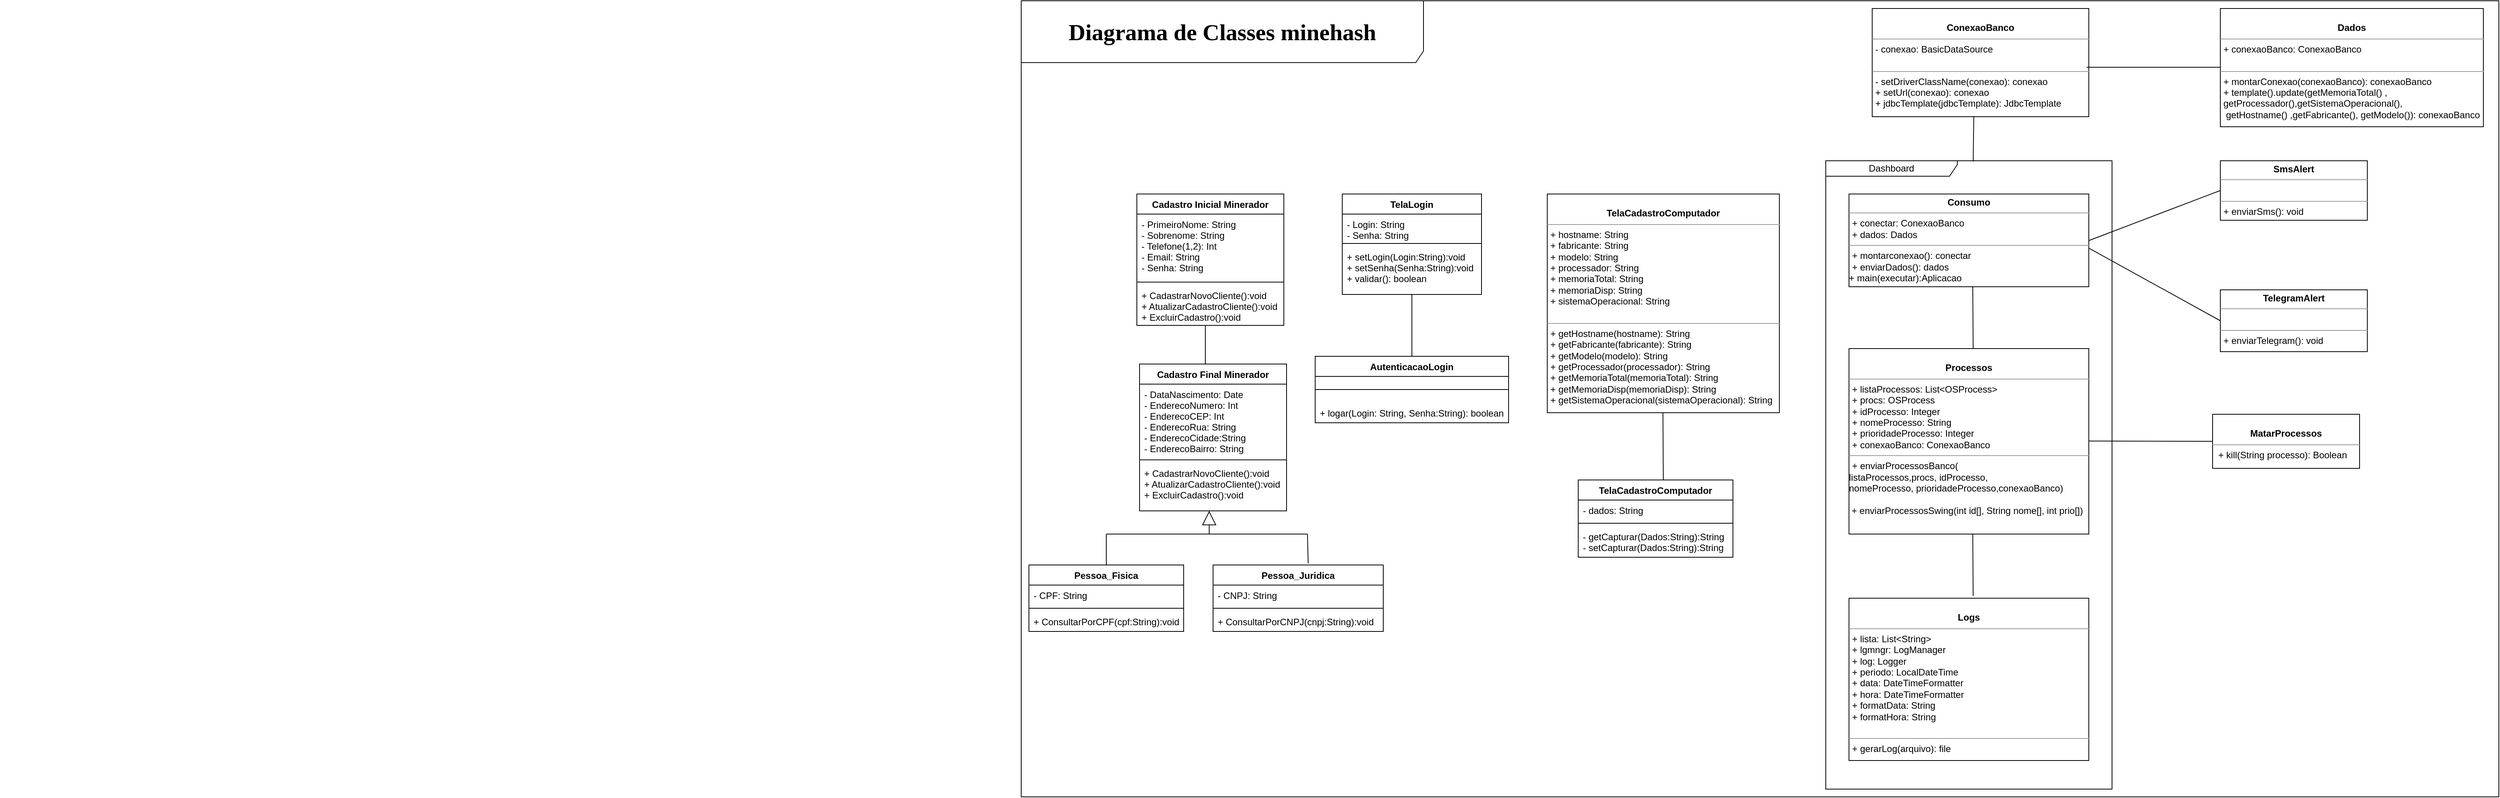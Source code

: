 <mxfile version="12.3.6" type="device" pages="1"><diagram id="K8pggiymTIH0gOorjGh-" name="Page-1"><mxGraphModel dx="1422" dy="741" grid="1" gridSize="10" guides="1" tooltips="1" connect="1" arrows="1" fold="1" page="1" pageScale="1" pageWidth="827" pageHeight="1169" math="0" shadow="0"><root><mxCell id="0"/><mxCell id="1" parent="0"/><mxCell id="ogdGDuMaEl5VPYKMzrBM-1" value="&lt;font style=&quot;font-size: 30px&quot;&gt;&lt;b&gt;Diagrama de Classes minehash&lt;/b&gt;&lt;/font&gt;" style="shape=umlFrame;whiteSpace=wrap;html=1;rounded=0;shadow=0;comic=0;labelBackgroundColor=none;strokeWidth=1;fontFamily=Verdana;fontSize=10;align=center;width=520;height=80;" parent="1" vertex="1"><mxGeometry x="1890" y="190" width="1910" height="1030" as="geometry"/></mxCell><mxCell id="ogdGDuMaEl5VPYKMzrBM-2" value="&lt;p style=&quot;margin: 0px ; margin-top: 4px ; text-align: center&quot;&gt;&lt;br&gt;&lt;b&gt;MatarProcessos&lt;/b&gt;&lt;/p&gt;&lt;hr size=&quot;1&quot;&gt;&lt;p style=&quot;margin: 0px ; margin-left: 4px&quot;&gt;&lt;/p&gt;&lt;p style=&quot;margin: 0px ; margin-left: 4px&quot;&gt;&amp;nbsp;+ kill(String processo): Boolean&lt;br&gt;&lt;br&gt;&lt;/p&gt;" style="verticalAlign=top;align=left;overflow=fill;fontSize=12;fontFamily=Helvetica;html=1;rounded=0;shadow=0;comic=0;labelBackgroundColor=none;strokeWidth=1" parent="1" vertex="1"><mxGeometry x="3430" y="725" width="190" height="70" as="geometry"/></mxCell><mxCell id="ogdGDuMaEl5VPYKMzrBM-3" value="&lt;p style=&quot;margin: 0px ; margin-top: 4px ; text-align: center&quot;&gt;&lt;br&gt;&lt;b&gt;Dados&lt;/b&gt;&lt;/p&gt;&lt;hr size=&quot;1&quot;&gt;&lt;p style=&quot;margin: 0px ; margin-left: 4px&quot;&gt;+ conexaoBanco: ConexaoBanco&lt;br&gt;&lt;br&gt;&lt;/p&gt;&lt;hr size=&quot;1&quot;&gt;&lt;p style=&quot;margin: 0px ; margin-left: 4px&quot;&gt;+ montarConexao(conexaoBanco): conexaoBanco&lt;br&gt;+ template().update(&lt;span&gt;getMemoriaTotal() ,&lt;/span&gt;&lt;/p&gt;&lt;p style=&quot;margin: 0px ; margin-left: 4px&quot;&gt;&lt;span&gt;getProcessador(),getSistemaOperacional(),&amp;nbsp;&lt;/span&gt;&lt;/p&gt;&lt;p style=&quot;margin: 0px ; margin-left: 4px&quot;&gt;&lt;span&gt;&amp;nbsp;getHostname() ,getFabricante(), getModelo()&lt;/span&gt;): conexaoBanco&amp;nbsp;&lt;/p&gt;" style="verticalAlign=top;align=left;overflow=fill;fontSize=12;fontFamily=Helvetica;html=1;rounded=0;shadow=0;comic=0;labelBackgroundColor=none;strokeWidth=1" parent="1" vertex="1"><mxGeometry x="3440" y="200" width="340" height="153" as="geometry"/></mxCell><mxCell id="ogdGDuMaEl5VPYKMzrBM-4" value="&lt;p style=&quot;margin: 0px ; margin-top: 4px ; text-align: center&quot;&gt;&lt;br&gt;&lt;b&gt;Processos&lt;/b&gt;&lt;/p&gt;&lt;hr size=&quot;1&quot;&gt;&lt;p style=&quot;margin: 0px ; margin-left: 4px&quot;&gt;+ listaProcessos: List&amp;lt;OSProcess&amp;gt;&lt;br&gt;+ procs: OSProcess&lt;/p&gt;&lt;p style=&quot;margin: 0px ; margin-left: 4px&quot;&gt;+ idProcesso: Integer&lt;/p&gt;&lt;p style=&quot;margin: 0px ; margin-left: 4px&quot;&gt;+ nomeProcesso: String&lt;/p&gt;&lt;p style=&quot;margin: 0px ; margin-left: 4px&quot;&gt;+ prioridadeProcesso: Integer&lt;/p&gt;&lt;p style=&quot;margin: 0px ; margin-left: 4px&quot;&gt;+ conexaoBanco: ConexaoBanco&lt;/p&gt;&lt;hr size=&quot;1&quot;&gt;&lt;p style=&quot;margin: 0px ; margin-left: 4px&quot;&gt;+ enviarProcessosBanco(&lt;/p&gt;listaProcessos,procs, idProcesso,&lt;br&gt;nomeProcesso, prioridadeProcesso,conexaoBanco)&lt;br&gt;&lt;span&gt;&lt;br&gt;&amp;nbsp;&lt;/span&gt;&lt;span&gt;+ enviarProcessosSwing(&lt;/span&gt;int id[], String nome[], int prio[])" style="verticalAlign=top;align=left;overflow=fill;fontSize=12;fontFamily=Helvetica;html=1;rounded=0;shadow=0;comic=0;labelBackgroundColor=none;strokeWidth=1" parent="1" vertex="1"><mxGeometry x="2960" y="640" width="310" height="240" as="geometry"/></mxCell><mxCell id="ogdGDuMaEl5VPYKMzrBM-6" value="&lt;p style=&quot;margin: 0px ; margin-top: 4px ; text-align: center&quot;&gt;&lt;b&gt;Consumo&lt;/b&gt;&lt;/p&gt;&lt;hr size=&quot;1&quot;&gt;&lt;p style=&quot;margin: 0px ; margin-left: 4px&quot;&gt;+ conectar: ConexaoBanco&lt;/p&gt;&lt;p style=&quot;margin: 0px ; margin-left: 4px&quot;&gt;+ dados: Dados&lt;/p&gt;&lt;hr size=&quot;1&quot;&gt;&lt;p style=&quot;margin: 0px ; margin-left: 4px&quot;&gt;+ montarconexao(): conectar&lt;br&gt;+ enviarDados(): dados&lt;/p&gt;&lt;span style=&quot;text-align: center&quot;&gt;&lt;div style=&quot;text-align: left&quot;&gt;&lt;/div&gt;&lt;/span&gt;+ main(executar):Aplicacao" style="verticalAlign=top;align=left;overflow=fill;fontSize=12;fontFamily=Helvetica;html=1;rounded=0;shadow=0;comic=0;labelBackgroundColor=none;strokeWidth=1" parent="1" vertex="1"><mxGeometry x="2960" y="440" width="310" height="120" as="geometry"/></mxCell><mxCell id="ogdGDuMaEl5VPYKMzrBM-7" value="&lt;p style=&quot;margin: 0px ; margin-top: 4px ; text-align: center&quot;&gt;&lt;br&gt;&lt;b&gt;TelaCadastroComputador&lt;/b&gt;&lt;br&gt;&lt;/p&gt;&lt;hr size=&quot;1&quot;&gt;&lt;p style=&quot;margin: 0px ; margin-left: 4px&quot;&gt;+ hostname: String&lt;br&gt;+ fabricante: String&lt;/p&gt;&lt;p style=&quot;margin: 0px ; margin-left: 4px&quot;&gt;+ modelo: String&lt;/p&gt;&lt;p style=&quot;margin: 0px ; margin-left: 4px&quot;&gt;+ processador: String&lt;/p&gt;&lt;p style=&quot;margin: 0px ; margin-left: 4px&quot;&gt;+ memoriaTotal: String&lt;/p&gt;&lt;p style=&quot;margin: 0px ; margin-left: 4px&quot;&gt;+ memoriaDisp: String&lt;/p&gt;&lt;p style=&quot;margin: 0px ; margin-left: 4px&quot;&gt;+ sistemaOperacional: String&lt;/p&gt;&lt;p style=&quot;margin: 0px ; margin-left: 4px&quot;&gt;&lt;br&gt;&lt;/p&gt;&lt;hr size=&quot;1&quot;&gt;&lt;p style=&quot;margin: 0px ; margin-left: 4px&quot;&gt;+ getHostname(hostname): String&lt;br&gt;+ getFabricante(fabricante): String&lt;/p&gt;&lt;p style=&quot;margin: 0px ; margin-left: 4px&quot;&gt;+ getModelo(modelo): String&lt;/p&gt;&lt;p style=&quot;margin: 0px ; margin-left: 4px&quot;&gt;+ getProcessador(processador): String&lt;/p&gt;&lt;p style=&quot;margin: 0px ; margin-left: 4px&quot;&gt;+ getMemoriaTotal(memoriaTotal): String&lt;/p&gt;&lt;p style=&quot;margin: 0px ; margin-left: 4px&quot;&gt;+ getMemoriaDisp(memoriaDisp): String&lt;/p&gt;&lt;p style=&quot;margin: 0px ; margin-left: 4px&quot;&gt;+ getSistemaOperacional(sistemaOperacional): String&lt;/p&gt;&lt;p style=&quot;margin: 0px ; margin-left: 4px&quot;&gt;&lt;br&gt;&lt;/p&gt;" style="verticalAlign=top;align=left;overflow=fill;fontSize=12;fontFamily=Helvetica;html=1;rounded=0;shadow=0;comic=0;labelBackgroundColor=none;strokeWidth=1" parent="1" vertex="1"><mxGeometry x="2570" y="440" width="300" height="283" as="geometry"/></mxCell><mxCell id="ogdGDuMaEl5VPYKMzrBM-8" value="&lt;p style=&quot;margin: 4px 0px 0px ; text-align: center&quot;&gt;&lt;br&gt;&lt;b&gt;ConexaoBanco&lt;/b&gt;&lt;/p&gt;&lt;hr size=&quot;1&quot;&gt;&lt;p style=&quot;margin: 0px ; margin-left: 4px&quot;&gt;- conexao: BasicDataSource&lt;br&gt;&lt;br&gt;&lt;/p&gt;&lt;hr size=&quot;1&quot;&gt;&lt;p style=&quot;margin: 0px ; margin-left: 4px&quot;&gt;- setDriverClassName(conexao): conexao&lt;br&gt;+ setUrl(conexao): conexao&lt;/p&gt;&lt;p style=&quot;margin: 0px ; margin-left: 4px&quot;&gt;+ jdbcTemplate(jdbcTemplate):&amp;nbsp;JdbcTemplate&lt;br&gt;&lt;/p&gt;&lt;p style=&quot;margin: 0px ; margin-left: 4px&quot;&gt;&lt;br&gt;&lt;/p&gt;" style="verticalAlign=top;align=left;overflow=fill;fontSize=12;fontFamily=Helvetica;html=1;rounded=0;shadow=0;comic=0;labelBackgroundColor=none;strokeWidth=1" parent="1" vertex="1"><mxGeometry x="2990" y="200" width="280" height="140" as="geometry"/></mxCell><mxCell id="ogdGDuMaEl5VPYKMzrBM-11" value="&lt;p style=&quot;margin: 0px ; margin-top: 4px ; text-align: center&quot;&gt;&lt;br&gt;&lt;b&gt;Logs&lt;/b&gt;&lt;/p&gt;&lt;hr size=&quot;1&quot;&gt;&lt;p style=&quot;margin: 0px ; margin-left: 4px&quot;&gt;+ lista: List&amp;lt;String&amp;gt;&lt;/p&gt;&lt;p style=&quot;margin: 0px ; margin-left: 4px&quot;&gt;+ lgmngr: LogManager&lt;/p&gt;&lt;p style=&quot;margin: 0px ; margin-left: 4px&quot;&gt;+&amp;nbsp;log:&amp;nbsp;Logger&lt;/p&gt;&lt;p style=&quot;margin: 0px ; margin-left: 4px&quot;&gt;+&amp;nbsp;periodo:&amp;nbsp;LocalDateTime&lt;/p&gt;&lt;p style=&quot;margin: 0px ; margin-left: 4px&quot;&gt;+&amp;nbsp;data:&amp;nbsp;DateTimeFormatter&lt;/p&gt;&lt;p style=&quot;margin: 0px ; margin-left: 4px&quot;&gt;+&amp;nbsp;hora: DateTimeFormatter&lt;/p&gt;&lt;p style=&quot;margin: 0px ; margin-left: 4px&quot;&gt;+&amp;nbsp;formatData:&amp;nbsp;String&lt;/p&gt;&lt;p style=&quot;margin: 0px ; margin-left: 4px&quot;&gt;+&amp;nbsp;formatHora:&amp;nbsp;String&lt;/p&gt;&lt;p style=&quot;margin: 0px ; margin-left: 4px&quot;&gt;&lt;br&gt;&lt;/p&gt;&lt;hr size=&quot;1&quot;&gt;&lt;p style=&quot;margin: 0px ; margin-left: 4px&quot;&gt;+&amp;nbsp;gerarLog(arquivo): file&lt;/p&gt;" style="verticalAlign=top;align=left;overflow=fill;fontSize=12;fontFamily=Helvetica;html=1;rounded=0;shadow=0;comic=0;labelBackgroundColor=none;strokeWidth=1" parent="1" vertex="1"><mxGeometry x="2960" y="963" width="310" height="210" as="geometry"/></mxCell><mxCell id="ogdGDuMaEl5VPYKMzrBM-19" value="TelaLogin" style="swimlane;fontStyle=1;align=center;verticalAlign=top;childLayout=stackLayout;horizontal=1;startSize=26;horizontalStack=0;resizeParent=1;resizeParentMax=0;resizeLast=0;collapsible=1;marginBottom=0;" parent="1" vertex="1"><mxGeometry x="2305" y="440" width="180" height="130" as="geometry"/></mxCell><mxCell id="ogdGDuMaEl5VPYKMzrBM-20" value="- Login: String &#10;- Senha: String " style="text;strokeColor=none;fillColor=none;align=left;verticalAlign=top;spacingLeft=4;spacingRight=4;overflow=hidden;rotatable=0;points=[[0,0.5],[1,0.5]];portConstraint=eastwest;" parent="ogdGDuMaEl5VPYKMzrBM-19" vertex="1"><mxGeometry y="26" width="180" height="34" as="geometry"/></mxCell><mxCell id="ogdGDuMaEl5VPYKMzrBM-21" value="" style="line;strokeWidth=1;fillColor=none;align=left;verticalAlign=middle;spacingTop=-1;spacingLeft=3;spacingRight=3;rotatable=0;labelPosition=right;points=[];portConstraint=eastwest;" parent="ogdGDuMaEl5VPYKMzrBM-19" vertex="1"><mxGeometry y="60" width="180" height="8" as="geometry"/></mxCell><mxCell id="ogdGDuMaEl5VPYKMzrBM-22" value="+ setLogin(Login:String):void&#10;+ setSenha(Senha:String):void&#10;+ validar(): boolean" style="text;strokeColor=none;fillColor=none;align=left;verticalAlign=top;spacingLeft=4;spacingRight=4;overflow=hidden;rotatable=0;points=[[0,0.5],[1,0.5]];portConstraint=eastwest;" parent="ogdGDuMaEl5VPYKMzrBM-19" vertex="1"><mxGeometry y="68" width="180" height="62" as="geometry"/></mxCell><mxCell id="ogdGDuMaEl5VPYKMzrBM-23" value="AutenticacaoLogin" style="swimlane;fontStyle=1;align=center;verticalAlign=top;childLayout=stackLayout;horizontal=1;startSize=26;horizontalStack=0;resizeParent=1;resizeParentMax=0;resizeLast=0;collapsible=1;marginBottom=0;" parent="1" vertex="1"><mxGeometry x="2270" y="650" width="250" height="86" as="geometry"/></mxCell><mxCell id="ogdGDuMaEl5VPYKMzrBM-24" value="" style="line;strokeWidth=1;fillColor=none;align=left;verticalAlign=middle;spacingTop=-1;spacingLeft=3;spacingRight=3;rotatable=0;labelPosition=right;points=[];portConstraint=eastwest;" parent="ogdGDuMaEl5VPYKMzrBM-23" vertex="1"><mxGeometry y="26" width="250" height="34" as="geometry"/></mxCell><mxCell id="ogdGDuMaEl5VPYKMzrBM-25" value="+ logar(Login: String, Senha:String): boolean&#10;" style="text;strokeColor=none;fillColor=none;align=left;verticalAlign=top;spacingLeft=4;spacingRight=4;overflow=hidden;rotatable=0;points=[[0,0.5],[1,0.5]];portConstraint=eastwest;" parent="ogdGDuMaEl5VPYKMzrBM-23" vertex="1"><mxGeometry y="60" width="250" height="26" as="geometry"/></mxCell><mxCell id="ogdGDuMaEl5VPYKMzrBM-29" value="TelaCadastroComputador" style="swimlane;fontStyle=1;align=center;verticalAlign=top;childLayout=stackLayout;horizontal=1;startSize=26;horizontalStack=0;resizeParent=1;resizeParentMax=0;resizeLast=0;collapsible=1;marginBottom=0;" parent="1" vertex="1"><mxGeometry x="2610" y="810" width="200" height="100" as="geometry"/></mxCell><mxCell id="ogdGDuMaEl5VPYKMzrBM-30" value="- dados: String" style="text;strokeColor=none;fillColor=none;align=left;verticalAlign=top;spacingLeft=4;spacingRight=4;overflow=hidden;rotatable=0;points=[[0,0.5],[1,0.5]];portConstraint=eastwest;" parent="ogdGDuMaEl5VPYKMzrBM-29" vertex="1"><mxGeometry y="26" width="200" height="26" as="geometry"/></mxCell><mxCell id="ogdGDuMaEl5VPYKMzrBM-31" value="" style="line;strokeWidth=1;fillColor=none;align=left;verticalAlign=middle;spacingTop=-1;spacingLeft=3;spacingRight=3;rotatable=0;labelPosition=right;points=[];portConstraint=eastwest;" parent="ogdGDuMaEl5VPYKMzrBM-29" vertex="1"><mxGeometry y="52" width="200" height="8" as="geometry"/></mxCell><mxCell id="ogdGDuMaEl5VPYKMzrBM-32" value="- getCapturar(Dados:String):String&#10;- setCapturar(Dados:String):String" style="text;strokeColor=none;fillColor=none;align=left;verticalAlign=top;spacingLeft=4;spacingRight=4;overflow=hidden;rotatable=0;points=[[0,0.5],[1,0.5]];portConstraint=eastwest;" parent="ogdGDuMaEl5VPYKMzrBM-29" vertex="1"><mxGeometry y="60" width="200" height="40" as="geometry"/></mxCell><mxCell id="ogdGDuMaEl5VPYKMzrBM-37" value="&lt;span style=&quot;color: rgba(0 , 0 , 0 , 0) ; font-family: monospace ; font-size: 0px&quot;&gt;%3CmxGraphModel%3E%3Croot%3E%3CmxCell%20id%3D%220%22%2F%3E%3CmxCell%20id%3D%221%22%20parent%3D%220%22%2F%3E%3CmxCell%20id%3D%222%22%20value%3D%22Cadastro%20Inicial%20Cliente%C2%A0%22%20style%3D%22swimlane%3BfontStyle%3D1%3Balign%3Dcenter%3BverticalAlign%3Dtop%3BchildLayout%3DstackLayout%3Bhorizontal%3D1%3BstartSize%3D26%3BhorizontalStack%3D0%3BresizeParent%3D1%3BresizeParentMax%3D0%3BresizeLast%3D0%3Bcollapsible%3D1%3BmarginBottom%3D0%3B%22%20vertex%3D%221%22%20parent%3D%221%22%3E%3CmxGeometry%20x%3D%22859.5%22%20y%3D%22480%22%20width%3D%22190%22%20height%3D%22170%22%20as%3D%22geometry%22%2F%3E%3C%2FmxCell%3E%3CmxCell%20id%3D%223%22%20value%3D%22-%20PrimeiroNome%3A%20String%26%2310%3B-%20Sobrenome%3A%20String%26%2310%3B-%20Telefone(1%2C2)%3A%20Int%26%2310%3B-%20Email%3A%20String%26%2310%3B-%20Senha%3A%20String%C2%A0%C2%A0%22%20style%3D%22text%3BstrokeColor%3Dnone%3BfillColor%3Dnone%3Balign%3Dleft%3BverticalAlign%3Dtop%3BspacingLeft%3D4%3BspacingRight%3D4%3Boverflow%3Dhidden%3Brotatable%3D0%3Bpoints%3D%5B%5B0%2C0.5%5D%2C%5B1%2C0.5%5D%5D%3BportConstraint%3Deastwest%3B%22%20vertex%3D%221%22%20parent%3D%222%22%3E%3CmxGeometry%20y%3D%2226%22%20width%3D%22190%22%20height%3D%2284%22%20as%3D%22geometry%22%2F%3E%3C%2FmxCell%3E%3CmxCell%20id%3D%224%22%20value%3D%22%22%20style%3D%22line%3BstrokeWidth%3D1%3BfillColor%3Dnone%3Balign%3Dleft%3BverticalAlign%3Dmiddle%3BspacingTop%3D-1%3BspacingLeft%3D3%3BspacingRight%3D3%3Brotatable%3D0%3BlabelPosition%3Dright%3Bpoints%3D%5B%5D%3BportConstraint%3Deastwest%3B%22%20vertex%3D%221%22%20parent%3D%222%22%3E%3CmxGeometry%20y%3D%22110%22%20width%3D%22190%22%20height%3D%228%22%20as%3D%22geometry%22%2F%3E%3C%2FmxCell%3E%3CmxCell%20id%3D%225%22%20value%3D%22%2B%20CadastrarNovoCliente()%3Avoid%26%2310%3B%2B%20AtualizarCadastroCliente()%3Avoid%26%2310%3B%2B%20ExcluirCadastro()%3Avoid%26%2310%3B%26%2310%3B%22%20style%3D%22text%3BstrokeColor%3Dnone%3BfillColor%3Dnone%3Balign%3Dleft%3BverticalAlign%3Dtop%3BspacingLeft%3D4%3BspacingRight%3D4%3Boverflow%3Dhidden%3Brotatable%3D0%3Bpoints%3D%5B%5B0%2C0.5%5D%2C%5B1%2C0.5%5D%5D%3BportConstraint%3Deastwest%3B%22%20vertex%3D%221%22%20parent%3D%222%22%3E%3CmxGeometry%20y%3D%22118%22%20width%3D%22190%22%20height%3D%2252%22%20as%3D%22geometry%22%2F%3E%3C%2FmxCell%3E%3CmxCell%20id%3D%226%22%20value%3D%22Cadastro%20Final%20Cliente%22%20style%3D%22swimlane%3BfontStyle%3D1%3Balign%3Dcenter%3BverticalAlign%3Dtop%3BchildLayout%3DstackLayout%3Bhorizontal%3D1%3BstartSize%3D26%3BhorizontalStack%3D0%3BresizeParent%3D1%3BresizeParentMax%3D0%3BresizeLast%3D0%3Bcollapsible%3D1%3BmarginBottom%3D0%3B%22%20vertex%3D%221%22%20parent%3D%221%22%3E%3CmxGeometry%20x%3D%22863%22%20y%3D%22700%22%20width%3D%22190%22%20height%3D%22190%22%20as%3D%22geometry%22%2F%3E%3C%2FmxCell%3E%3CmxCell%20id%3D%227%22%20value%3D%22-%20DataNascimento%3A%20Date%26%2310%3B-%20EnderecoNumero%3A%20Int%26%2310%3B-%20EnderecoCEP%3A%20Int%26%2310%3B-%20EnderecoRua%3A%20String%26%2310%3B-%20EnderecoCidade%3AString%26%2310%3B-%20EnderecoBairro%3A%20String%26%2310%3B%26%2310%3B%22%20style%3D%22text%3BstrokeColor%3Dnone%3BfillColor%3Dnone%3Balign%3Dleft%3BverticalAlign%3Dtop%3BspacingLeft%3D4%3BspacingRight%3D4%3Boverflow%3Dhidden%3Brotatable%3D0%3Bpoints%3D%5B%5B0%2C0.5%5D%2C%5B1%2C0.5%5D%5D%3BportConstraint%3Deastwest%3B%22%20vertex%3D%221%22%20parent%3D%226%22%3E%3CmxGeometry%20y%3D%2226%22%20width%3D%22190%22%20height%3D%2294%22%20as%3D%22geometry%22%2F%3E%3C%2FmxCell%3E%3CmxCell%20id%3D%228%22%20value%3D%22%22%20style%3D%22line%3BstrokeWidth%3D1%3BfillColor%3Dnone%3Balign%3Dleft%3BverticalAlign%3Dmiddle%3BspacingTop%3D-1%3BspacingLeft%3D3%3BspacingRight%3D3%3Brotatable%3D0%3BlabelPosition%3Dright%3Bpoints%3D%5B%5D%3BportConstraint%3Deastwest%3B%22%20vertex%3D%221%22%20parent%3D%226%22%3E%3CmxGeometry%20y%3D%22120%22%20width%3D%22190%22%20height%3D%228%22%20as%3D%22geometry%22%2F%3E%3C%2FmxCell%3E%3CmxCell%20id%3D%229%22%20value%3D%22%2B%20CadastrarNovoCliente()%3Avoid%26%2310%3B%2B%20AtualizarCadastroCliente()%3Avoid%26%2310%3B%2B%20ExcluirCadastro()%3Avoid%26%2310%3B%22%20style%3D%22text%3BstrokeColor%3Dnone%3BfillColor%3Dnone%3Balign%3Dleft%3BverticalAlign%3Dtop%3BspacingLeft%3D4%3BspacingRight%3D4%3Boverflow%3Dhidden%3Brotatable%3D0%3Bpoints%3D%5B%5B0%2C0.5%5D%2C%5B1%2C0.5%5D%5D%3BportConstraint%3Deastwest%3B%22%20vertex%3D%221%22%20parent%3D%226%22%3E%3CmxGeometry%20y%3D%22128%22%20width%3D%22190%22%20height%3D%2262%22%20as%3D%22geometry%22%2F%3E%3C%2FmxCell%3E%3CmxCell%20id%3D%2210%22%20value%3D%22Pessoa_Fisica%22%20style%3D%22swimlane%3BfontStyle%3D1%3Balign%3Dcenter%3BverticalAlign%3Dtop%3BchildLayout%3DstackLayout%3Bhorizontal%3D1%3BstartSize%3D26%3BhorizontalStack%3D0%3BresizeParent%3D1%3BresizeParentMax%3D0%3BresizeLast%3D0%3Bcollapsible%3D1%3BmarginBottom%3D0%3B%22%20vertex%3D%221%22%20parent%3D%221%22%3E%3CmxGeometry%20x%3D%22720%22%20y%3D%22940%22%20width%3D%22200%22%20height%3D%2286%22%20as%3D%22geometry%22%2F%3E%3C%2FmxCell%3E%3CmxCell%20id%3D%2211%22%20value%3D%22-%20CPF%3A%20String%22%20style%3D%22text%3BstrokeColor%3Dnone%3BfillColor%3Dnone%3Balign%3Dleft%3BverticalAlign%3Dtop%3BspacingLeft%3D4%3BspacingRight%3D4%3Boverflow%3Dhidden%3Brotatable%3D0%3Bpoints%3D%5B%5B0%2C0.5%5D%2C%5B1%2C0.5%5D%5D%3BportConstraint%3Deastwest%3B%22%20vertex%3D%221%22%20parent%3D%2210%22%3E%3CmxGeometry%20y%3D%2226%22%20width%3D%22200%22%20height%3D%2226%22%20as%3D%22geometry%22%2F%3E%3C%2FmxCell%3E%3CmxCell%20id%3D%2212%22%20value%3D%22%22%20style%3D%22line%3BstrokeWidth%3D1%3BfillColor%3Dnone%3Balign%3Dleft%3BverticalAlign%3Dmiddle%3BspacingTop%3D-1%3BspacingLeft%3D3%3BspacingRight%3D3%3Brotatable%3D0%3BlabelPosition%3Dright%3Bpoints%3D%5B%5D%3BportConstraint%3Deastwest%3B%22%20vertex%3D%221%22%20parent%3D%2210%22%3E%3CmxGeometry%20y%3D%2252%22%20width%3D%22200%22%20height%3D%228%22%20as%3D%22geometry%22%2F%3E%3C%2FmxCell%3E%3CmxCell%20id%3D%2213%22%20value%3D%22%2B%20ConsultarPorCPF(cpf%3AString)%3Avoid%22%20style%3D%22text%3BstrokeColor%3Dnone%3BfillColor%3Dnone%3Balign%3Dleft%3BverticalAlign%3Dtop%3BspacingLeft%3D4%3BspacingRight%3D4%3Boverflow%3Dhidden%3Brotatable%3D0%3Bpoints%3D%5B%5B0%2C0.5%5D%2C%5B1%2C0.5%5D%5D%3BportConstraint%3Deastwest%3B%22%20vertex%3D%221%22%20parent%3D%2210%22%3E%3CmxGeometry%20y%3D%2260%22%20width%3D%22200%22%20height%3D%2226%22%20as%3D%22geometry%22%2F%3E%3C%2FmxCell%3E%3CmxCell%20id%3D%2214%22%20value%3D%22Pessoa_Juridica%22%20style%3D%22swimlane%3BfontStyle%3D1%3Balign%3Dcenter%3BverticalAlign%3Dtop%3BchildLayout%3DstackLayout%3Bhorizontal%3D1%3BstartSize%3D26%3BhorizontalStack%3D0%3BresizeParent%3D1%3BresizeParentMax%3D0%3BresizeLast%3D0%3Bcollapsible%3D1%3BmarginBottom%3D0%3B%22%20vertex%3D%221%22%20parent%3D%221%22%3E%3CmxGeometry%20x%3D%22960%22%20y%3D%22940%22%20width%3D%22220%22%20height%3D%2286%22%20as%3D%22geometry%22%2F%3E%3C%2FmxCell%3E%3CmxCell%20id%3D%2215%22%20value%3D%22-%20CNPJ%3A%20String%C2%A0%22%20style%3D%22text%3BstrokeColor%3Dnone%3BfillColor%3Dnone%3Balign%3Dleft%3BverticalAlign%3Dtop%3BspacingLeft%3D4%3BspacingRight%3D4%3Boverflow%3Dhidden%3Brotatable%3D0%3Bpoints%3D%5B%5B0%2C0.5%5D%2C%5B1%2C0.5%5D%5D%3BportConstraint%3Deastwest%3B%22%20vertex%3D%221%22%20parent%3D%2214%22%3E%3CmxGeometry%20y%3D%2226%22%20width%3D%22220%22%20height%3D%2226%22%20as%3D%22geometry%22%2F%3E%3C%2FmxCell%3E%3CmxCell%20id%3D%2216%22%20value%3D%22%22%20style%3D%22line%3BstrokeWidth%3D1%3BfillColor%3Dnone%3Balign%3Dleft%3BverticalAlign%3Dmiddle%3BspacingTop%3D-1%3BspacingLeft%3D3%3BspacingRight%3D3%3Brotatable%3D0%3BlabelPosition%3Dright%3Bpoints%3D%5B%5D%3BportConstraint%3Deastwest%3B%22%20vertex%3D%221%22%20parent%3D%2214%22%3E%3CmxGeometry%20y%3D%2252%22%20width%3D%22220%22%20height%3D%228%22%20as%3D%22geometry%22%2F%3E%3C%2FmxCell%3E%3CmxCell%20id%3D%2217%22%20value%3D%22%2B%20ConsultarPorCNPJ(cnpj%3AString)%3Avoid%22%20style%3D%22text%3BstrokeColor%3Dnone%3BfillColor%3Dnone%3Balign%3Dleft%3BverticalAlign%3Dtop%3BspacingLeft%3D4%3BspacingRight%3D4%3Boverflow%3Dhidden%3Brotatable%3D0%3Bpoints%3D%5B%5B0%2C0.5%5D%2C%5B1%2C0.5%5D%5D%3BportConstraint%3Deastwest%3B%22%20vertex%3D%221%22%20parent%3D%2214%22%3E%3CmxGeometry%20y%3D%2260%22%20width%3D%22220%22%20height%3D%2226%22%20as%3D%22geometry%22%2F%3E%3C%2FmxCell%3E%3CmxCell%20id%3D%2218%22%20value%3D%22%22%20style%3D%22endArrow%3Dblock%3BendSize%3D16%3BendFill%3D0%3Bhtml%3D1%3B%22%20edge%3D%221%22%20parent%3D%221%22%3E%3CmxGeometry%20x%3D%221%22%20y%3D%22-215%22%20width%3D%22160%22%20relative%3D%221%22%20as%3D%22geometry%22%3E%3CmxPoint%20x%3D%22953%22%20y%3D%22920%22%20as%3D%22sourcePoint%22%2F%3E%3CmxPoint%20x%3D%22953%22%20y%3D%22890%22%20as%3D%22targetPoint%22%2F%3E%3CmxPoint%20x%3D%22190%22%20y%3D%22-115%22%20as%3D%22offset%22%2F%3E%3C%2FmxGeometry%3E%3C%2FmxCell%3E%3CmxCell%20id%3D%2219%22%20value%3D%22%22%20style%3D%22endArrow%3Dnone%3Bhtml%3D1%3BedgeStyle%3DorthogonalEdgeStyle%3B%22%20edge%3D%221%22%20parent%3D%221%22%3E%3CmxGeometry%20relative%3D%221%22%20as%3D%22geometry%22%3E%3CmxPoint%20x%3D%22820%22%20y%3D%22920%22%20as%3D%22sourcePoint%22%2F%3E%3CmxPoint%20x%3D%221080%22%20y%3D%22920%22%20as%3D%22targetPoint%22%2F%3E%3C%2FmxGeometry%3E%3C%2FmxCell%3E%3CmxCell%20id%3D%2220%22%20value%3D%22%22%20style%3D%22resizable%3D0%3Bhtml%3D1%3Balign%3Dleft%3BverticalAlign%3Dbottom%3BlabelBackgroundColor%3D%23ffffff%3BfontSize%3D10%3B%22%20connectable%3D%220%22%20vertex%3D%221%22%20parent%3D%2219%22%3E%3CmxGeometry%20x%3D%22-1%22%20relative%3D%221%22%20as%3D%22geometry%22%2F%3E%3C%2FmxCell%3E%3CmxCell%20id%3D%2221%22%20value%3D%22%22%20style%3D%22resizable%3D0%3Bhtml%3D1%3Balign%3Dright%3BverticalAlign%3Dbottom%3BlabelBackgroundColor%3D%23ffffff%3BfontSize%3D10%3B%22%20connectable%3D%220%22%20vertex%3D%221%22%20parent%3D%2219%22%3E%3CmxGeometry%20x%3D%221%22%20relative%3D%221%22%20as%3D%22geometry%22%2F%3E%3C%2FmxCell%3E%3CmxCell%20id%3D%2222%22%20value%3D%22%22%20style%3D%22endArrow%3Dnone%3Bhtml%3D1%3B%22%20edge%3D%221%22%20parent%3D%221%22%3E%3CmxGeometry%20width%3D%2250%22%20height%3D%2250%22%20relative%3D%221%22%20as%3D%22geometry%22%3E%3CmxPoint%20x%3D%22820%22%20y%3D%22940%22%20as%3D%22sourcePoint%22%2F%3E%3CmxPoint%20x%3D%22820%22%20y%3D%22920%22%20as%3D%22targetPoint%22%2F%3E%3C%2FmxGeometry%3E%3C%2FmxCell%3E%3CmxCell%20id%3D%2223%22%20value%3D%22%22%20style%3D%22endArrow%3Dnone%3Bhtml%3D1%3B%22%20edge%3D%221%22%20parent%3D%221%22%3E%3CmxGeometry%20width%3D%2250%22%20height%3D%2250%22%20relative%3D%221%22%20as%3D%22geometry%22%3E%3CmxPoint%20x%3D%221080%22%20y%3D%22940%22%20as%3D%22sourcePoint%22%2F%3E%3CmxPoint%20x%3D%221080%22%20y%3D%22920%22%20as%3D%22targetPoint%22%2F%3E%3C%2FmxGeometry%3E%3C%2FmxCell%3E%3CmxCell%20id%3D%2224%22%20value%3D%22%22%20style%3D%22endArrow%3Dopen%3Bhtml%3D1%3BendSize%3D12%3BstartArrow%3DdiamondThin%3BstartSize%3D14%3BstartFill%3D1%3BedgeStyle%3DorthogonalEdgeStyle%3Balign%3Dleft%3BverticalAlign%3Dbottom%3B%22%20edge%3D%221%22%20parent%3D%221%22%3E%3CmxGeometry%20x%3D%22-1%22%20y%3D%223%22%20relative%3D%221%22%20as%3D%22geometry%22%3E%3CmxPoint%20x%3D%22953%22%20y%3D%22650%22%20as%3D%22sourcePoint%22%2F%3E%3CmxPoint%20x%3D%22953%22%20y%3D%22700%22%20as%3D%22targetPoint%22%2F%3E%3C%2FmxGeometry%3E%3C%2FmxCell%3E%3C%2Froot%3E%3C%2FmxGraphModel%3E&lt;/span&gt;" style="text;html=1;resizable=0;points=[];autosize=1;align=left;verticalAlign=top;spacingTop=-4;" parent="1" vertex="1"><mxGeometry x="570" y="250" width="20" height="20" as="geometry"/></mxCell><mxCell id="ogdGDuMaEl5VPYKMzrBM-38" value="Cadastro Inicial Minerador" style="swimlane;fontStyle=1;align=center;verticalAlign=top;childLayout=stackLayout;horizontal=1;startSize=26;horizontalStack=0;resizeParent=1;resizeParentMax=0;resizeLast=0;collapsible=1;marginBottom=0;" parent="1" vertex="1"><mxGeometry x="2039.5" y="440" width="190" height="170" as="geometry"/></mxCell><mxCell id="ogdGDuMaEl5VPYKMzrBM-39" value="- PrimeiroNome: String&#10;- Sobrenome: String&#10;- Telefone(1,2): Int&#10;- Email: String&#10;- Senha: String  " style="text;strokeColor=none;fillColor=none;align=left;verticalAlign=top;spacingLeft=4;spacingRight=4;overflow=hidden;rotatable=0;points=[[0,0.5],[1,0.5]];portConstraint=eastwest;" parent="ogdGDuMaEl5VPYKMzrBM-38" vertex="1"><mxGeometry y="26" width="190" height="84" as="geometry"/></mxCell><mxCell id="ogdGDuMaEl5VPYKMzrBM-40" value="" style="line;strokeWidth=1;fillColor=none;align=left;verticalAlign=middle;spacingTop=-1;spacingLeft=3;spacingRight=3;rotatable=0;labelPosition=right;points=[];portConstraint=eastwest;" parent="ogdGDuMaEl5VPYKMzrBM-38" vertex="1"><mxGeometry y="110" width="190" height="8" as="geometry"/></mxCell><mxCell id="ogdGDuMaEl5VPYKMzrBM-41" value="+ CadastrarNovoCliente():void&#10;+ AtualizarCadastroCliente():void&#10;+ ExcluirCadastro():void&#10;&#10;" style="text;strokeColor=none;fillColor=none;align=left;verticalAlign=top;spacingLeft=4;spacingRight=4;overflow=hidden;rotatable=0;points=[[0,0.5],[1,0.5]];portConstraint=eastwest;" parent="ogdGDuMaEl5VPYKMzrBM-38" vertex="1"><mxGeometry y="118" width="190" height="52" as="geometry"/></mxCell><mxCell id="ogdGDuMaEl5VPYKMzrBM-42" value="Cadastro Final Minerador" style="swimlane;fontStyle=1;align=center;verticalAlign=top;childLayout=stackLayout;horizontal=1;startSize=26;horizontalStack=0;resizeParent=1;resizeParentMax=0;resizeLast=0;collapsible=1;marginBottom=0;" parent="1" vertex="1"><mxGeometry x="2043" y="660" width="190" height="190" as="geometry"/></mxCell><mxCell id="ogdGDuMaEl5VPYKMzrBM-43" value="- DataNascimento: Date&#10;- EnderecoNumero: Int&#10;- EnderecoCEP: Int&#10;- EnderecoRua: String&#10;- EnderecoCidade:String&#10;- EnderecoBairro: String&#10;&#10;" style="text;strokeColor=none;fillColor=none;align=left;verticalAlign=top;spacingLeft=4;spacingRight=4;overflow=hidden;rotatable=0;points=[[0,0.5],[1,0.5]];portConstraint=eastwest;" parent="ogdGDuMaEl5VPYKMzrBM-42" vertex="1"><mxGeometry y="26" width="190" height="94" as="geometry"/></mxCell><mxCell id="ogdGDuMaEl5VPYKMzrBM-44" value="" style="line;strokeWidth=1;fillColor=none;align=left;verticalAlign=middle;spacingTop=-1;spacingLeft=3;spacingRight=3;rotatable=0;labelPosition=right;points=[];portConstraint=eastwest;" parent="ogdGDuMaEl5VPYKMzrBM-42" vertex="1"><mxGeometry y="120" width="190" height="8" as="geometry"/></mxCell><mxCell id="ogdGDuMaEl5VPYKMzrBM-45" value="+ CadastrarNovoCliente():void&#10;+ AtualizarCadastroCliente():void&#10;+ ExcluirCadastro():void&#10;" style="text;strokeColor=none;fillColor=none;align=left;verticalAlign=top;spacingLeft=4;spacingRight=4;overflow=hidden;rotatable=0;points=[[0,0.5],[1,0.5]];portConstraint=eastwest;" parent="ogdGDuMaEl5VPYKMzrBM-42" vertex="1"><mxGeometry y="128" width="190" height="62" as="geometry"/></mxCell><mxCell id="ogdGDuMaEl5VPYKMzrBM-46" value="Pessoa_Fisica" style="swimlane;fontStyle=1;align=center;verticalAlign=top;childLayout=stackLayout;horizontal=1;startSize=26;horizontalStack=0;resizeParent=1;resizeParentMax=0;resizeLast=0;collapsible=1;marginBottom=0;" parent="1" vertex="1"><mxGeometry x="1900" y="920" width="200" height="86" as="geometry"/></mxCell><mxCell id="ogdGDuMaEl5VPYKMzrBM-47" value="- CPF: String" style="text;strokeColor=none;fillColor=none;align=left;verticalAlign=top;spacingLeft=4;spacingRight=4;overflow=hidden;rotatable=0;points=[[0,0.5],[1,0.5]];portConstraint=eastwest;" parent="ogdGDuMaEl5VPYKMzrBM-46" vertex="1"><mxGeometry y="26" width="200" height="26" as="geometry"/></mxCell><mxCell id="ogdGDuMaEl5VPYKMzrBM-48" value="" style="line;strokeWidth=1;fillColor=none;align=left;verticalAlign=middle;spacingTop=-1;spacingLeft=3;spacingRight=3;rotatable=0;labelPosition=right;points=[];portConstraint=eastwest;" parent="ogdGDuMaEl5VPYKMzrBM-46" vertex="1"><mxGeometry y="52" width="200" height="8" as="geometry"/></mxCell><mxCell id="ogdGDuMaEl5VPYKMzrBM-49" value="+ ConsultarPorCPF(cpf:String):void" style="text;strokeColor=none;fillColor=none;align=left;verticalAlign=top;spacingLeft=4;spacingRight=4;overflow=hidden;rotatable=0;points=[[0,0.5],[1,0.5]];portConstraint=eastwest;" parent="ogdGDuMaEl5VPYKMzrBM-46" vertex="1"><mxGeometry y="60" width="200" height="26" as="geometry"/></mxCell><mxCell id="ogdGDuMaEl5VPYKMzrBM-50" value="Pessoa_Juridica" style="swimlane;fontStyle=1;align=center;verticalAlign=top;childLayout=stackLayout;horizontal=1;startSize=26;horizontalStack=0;resizeParent=1;resizeParentMax=0;resizeLast=0;collapsible=1;marginBottom=0;" parent="1" vertex="1"><mxGeometry x="2138" y="920" width="220" height="86" as="geometry"/></mxCell><mxCell id="ogdGDuMaEl5VPYKMzrBM-51" value="- CNPJ: String " style="text;strokeColor=none;fillColor=none;align=left;verticalAlign=top;spacingLeft=4;spacingRight=4;overflow=hidden;rotatable=0;points=[[0,0.5],[1,0.5]];portConstraint=eastwest;" parent="ogdGDuMaEl5VPYKMzrBM-50" vertex="1"><mxGeometry y="26" width="220" height="26" as="geometry"/></mxCell><mxCell id="ogdGDuMaEl5VPYKMzrBM-52" value="" style="line;strokeWidth=1;fillColor=none;align=left;verticalAlign=middle;spacingTop=-1;spacingLeft=3;spacingRight=3;rotatable=0;labelPosition=right;points=[];portConstraint=eastwest;" parent="ogdGDuMaEl5VPYKMzrBM-50" vertex="1"><mxGeometry y="52" width="220" height="8" as="geometry"/></mxCell><mxCell id="ogdGDuMaEl5VPYKMzrBM-53" value="+ ConsultarPorCNPJ(cnpj:String):void" style="text;strokeColor=none;fillColor=none;align=left;verticalAlign=top;spacingLeft=4;spacingRight=4;overflow=hidden;rotatable=0;points=[[0,0.5],[1,0.5]];portConstraint=eastwest;" parent="ogdGDuMaEl5VPYKMzrBM-50" vertex="1"><mxGeometry y="60" width="220" height="26" as="geometry"/></mxCell><mxCell id="ogdGDuMaEl5VPYKMzrBM-54" value="" style="endArrow=block;endSize=16;endFill=0;html=1;" parent="1" edge="1"><mxGeometry x="1" y="-215" width="160" relative="1" as="geometry"><mxPoint x="2133" y="880" as="sourcePoint"/><mxPoint x="2133" y="850" as="targetPoint"/><mxPoint x="190" y="-115" as="offset"/></mxGeometry></mxCell><mxCell id="ogdGDuMaEl5VPYKMzrBM-55" value="" style="endArrow=none;html=1;edgeStyle=orthogonalEdgeStyle;" parent="1" edge="1"><mxGeometry relative="1" as="geometry"><mxPoint x="2000" y="880" as="sourcePoint"/><mxPoint x="2260" y="880" as="targetPoint"/></mxGeometry></mxCell><mxCell id="ogdGDuMaEl5VPYKMzrBM-56" value="" style="resizable=0;html=1;align=left;verticalAlign=bottom;labelBackgroundColor=#ffffff;fontSize=10;" parent="ogdGDuMaEl5VPYKMzrBM-55" connectable="0" vertex="1"><mxGeometry x="-1" relative="1" as="geometry"/></mxCell><mxCell id="ogdGDuMaEl5VPYKMzrBM-57" value="" style="resizable=0;html=1;align=right;verticalAlign=bottom;labelBackgroundColor=#ffffff;fontSize=10;" parent="ogdGDuMaEl5VPYKMzrBM-55" connectable="0" vertex="1"><mxGeometry x="1" relative="1" as="geometry"/></mxCell><mxCell id="ogdGDuMaEl5VPYKMzrBM-58" value="" style="endArrow=none;html=1;" parent="1" edge="1"><mxGeometry width="50" height="50" relative="1" as="geometry"><mxPoint x="2000" y="920" as="sourcePoint"/><mxPoint x="2000" y="880" as="targetPoint"/></mxGeometry></mxCell><mxCell id="ogdGDuMaEl5VPYKMzrBM-59" value="" style="endArrow=none;html=1;exitX=0.559;exitY=-0.023;exitDx=0;exitDy=0;exitPerimeter=0;" parent="1" source="ogdGDuMaEl5VPYKMzrBM-50" edge="1"><mxGeometry width="50" height="50" relative="1" as="geometry"><mxPoint x="2260" y="900" as="sourcePoint"/><mxPoint x="2260" y="880" as="targetPoint"/></mxGeometry></mxCell><mxCell id="ogdGDuMaEl5VPYKMzrBM-62" value="&lt;p style=&quot;margin: 0px ; margin-top: 4px ; text-align: center&quot;&gt;&lt;b&gt;SmsAlert&lt;/b&gt;&lt;/p&gt;&lt;hr size=&quot;1&quot;&gt;&lt;p style=&quot;margin: 0px ; margin-left: 4px&quot;&gt;&lt;br&gt;&lt;/p&gt;&lt;hr size=&quot;1&quot;&gt;&lt;p style=&quot;margin: 0px ; margin-left: 4px&quot;&gt;+ enviarSms(): void&lt;/p&gt;" style="verticalAlign=top;align=left;overflow=fill;fontSize=12;fontFamily=Helvetica;html=1;rounded=0;shadow=0;comic=0;labelBackgroundColor=none;strokeWidth=1" parent="1" vertex="1"><mxGeometry x="3440" y="397" width="190" height="77" as="geometry"/></mxCell><mxCell id="ogdGDuMaEl5VPYKMzrBM-63" value="&lt;p style=&quot;margin: 0px ; margin-top: 4px ; text-align: center&quot;&gt;&lt;b&gt;TelegramAlert&lt;/b&gt;&lt;/p&gt;&lt;hr size=&quot;1&quot;&gt;&lt;p style=&quot;margin: 0px ; margin-left: 4px&quot;&gt;&lt;br&gt;&lt;/p&gt;&lt;hr size=&quot;1&quot;&gt;&lt;p style=&quot;margin: 0px ; margin-left: 4px&quot;&gt;+ enviarTelegram(): void&lt;br&gt;&lt;/p&gt;" style="verticalAlign=top;align=left;overflow=fill;fontSize=12;fontFamily=Helvetica;html=1;rounded=0;shadow=0;comic=0;labelBackgroundColor=none;strokeWidth=1" parent="1" vertex="1"><mxGeometry x="3440" y="564" width="190" height="80" as="geometry"/></mxCell><mxCell id="ogdGDuMaEl5VPYKMzrBM-73" value="Dashboard" style="shape=umlFrame;whiteSpace=wrap;html=1;width=170;height=20;" parent="1" vertex="1"><mxGeometry x="2930" y="397" width="370" height="813" as="geometry"/></mxCell><mxCell id="ogdGDuMaEl5VPYKMzrBM-81" value="" style="endArrow=none;html=1;" parent="1" edge="1"><mxGeometry width="50" height="50" relative="1" as="geometry"><mxPoint x="3120.5" y="960" as="sourcePoint"/><mxPoint x="3120" y="880" as="targetPoint"/></mxGeometry></mxCell><mxCell id="ogdGDuMaEl5VPYKMzrBM-84" value="" style="endArrow=none;html=1;" parent="1" edge="1"><mxGeometry width="50" height="50" relative="1" as="geometry"><mxPoint x="3120.5" y="640" as="sourcePoint"/><mxPoint x="3120" y="560" as="targetPoint"/></mxGeometry></mxCell><mxCell id="ogdGDuMaEl5VPYKMzrBM-89" value="" style="endArrow=none;html=1;entryX=0;entryY=0.5;entryDx=0;entryDy=0;exitX=0.919;exitY=0.127;exitDx=0;exitDy=0;exitPerimeter=0;" parent="1" source="ogdGDuMaEl5VPYKMzrBM-73" target="ogdGDuMaEl5VPYKMzrBM-62" edge="1"><mxGeometry width="50" height="50" relative="1" as="geometry"><mxPoint x="3370.5" y="510" as="sourcePoint"/><mxPoint x="3370" y="430.0" as="targetPoint"/></mxGeometry></mxCell><mxCell id="ogdGDuMaEl5VPYKMzrBM-90" value="" style="endArrow=none;html=1;entryX=0;entryY=0.5;entryDx=0;entryDy=0;exitX=0.919;exitY=0.139;exitDx=0;exitDy=0;exitPerimeter=0;" parent="1" source="ogdGDuMaEl5VPYKMzrBM-73" target="ogdGDuMaEl5VPYKMzrBM-63" edge="1"><mxGeometry width="50" height="50" relative="1" as="geometry"><mxPoint x="3280.03" y="510.251" as="sourcePoint"/><mxPoint x="3450" y="445.5" as="targetPoint"/></mxGeometry></mxCell><mxCell id="ogdGDuMaEl5VPYKMzrBM-91" value="" style="endArrow=none;html=1;" parent="1" edge="1"><mxGeometry width="50" height="50" relative="1" as="geometry"><mxPoint x="3267" y="276" as="sourcePoint"/><mxPoint x="3440" y="276" as="targetPoint"/></mxGeometry></mxCell><mxCell id="ogdGDuMaEl5VPYKMzrBM-92" value="" style="endArrow=none;html=1;entryX=0.515;entryY=0.001;entryDx=0;entryDy=0;entryPerimeter=0;exitX=0.469;exitY=0.996;exitDx=0;exitDy=0;exitPerimeter=0;" parent="1" source="ogdGDuMaEl5VPYKMzrBM-8" target="ogdGDuMaEl5VPYKMzrBM-73" edge="1"><mxGeometry width="50" height="50" relative="1" as="geometry"><mxPoint x="3080" y="352.5" as="sourcePoint"/><mxPoint x="3253" y="352.5" as="targetPoint"/></mxGeometry></mxCell><mxCell id="ogdGDuMaEl5VPYKMzrBM-93" value="" style="endArrow=none;html=1;entryX=0.5;entryY=0;entryDx=0;entryDy=0;" parent="1" source="ogdGDuMaEl5VPYKMzrBM-22" target="ogdGDuMaEl5VPYKMzrBM-23" edge="1"><mxGeometry width="50" height="50" relative="1" as="geometry"><mxPoint x="2395.82" y="580.94" as="sourcePoint"/><mxPoint x="2395.05" y="639.313" as="targetPoint"/></mxGeometry></mxCell><mxCell id="ogdGDuMaEl5VPYKMzrBM-94" value="" style="endArrow=none;html=1;entryX=0;entryY=0.5;entryDx=0;entryDy=0;exitX=0.919;exitY=0.446;exitDx=0;exitDy=0;exitPerimeter=0;" parent="1" source="ogdGDuMaEl5VPYKMzrBM-73" edge="1"><mxGeometry width="50" height="50" relative="1" as="geometry"><mxPoint x="3260.03" y="666.007" as="sourcePoint"/><mxPoint x="3430" y="760" as="targetPoint"/></mxGeometry></mxCell><mxCell id="ogdGDuMaEl5VPYKMzrBM-95" value="" style="endArrow=none;html=1;" parent="1" edge="1"><mxGeometry width="50" height="50" relative="1" as="geometry"><mxPoint x="2128" y="610.0" as="sourcePoint"/><mxPoint x="2128" y="660" as="targetPoint"/></mxGeometry></mxCell><mxCell id="ogdGDuMaEl5VPYKMzrBM-96" value="" style="endArrow=none;html=1;" parent="1" edge="1"><mxGeometry width="50" height="50" relative="1" as="geometry"><mxPoint x="2719.5" y="723.0" as="sourcePoint"/><mxPoint x="2720" y="810" as="targetPoint"/></mxGeometry></mxCell></root></mxGraphModel></diagram></mxfile>
